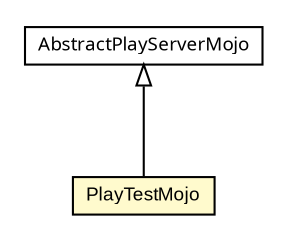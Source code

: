 #!/usr/local/bin/dot
#
# Class diagram 
# Generated by UmlGraph version 4.6 (http://www.spinellis.gr/sw/umlgraph)
#

digraph G {
	edge [fontname="arial",fontsize=10,labelfontname="arial",labelfontsize=10];
	node [fontname="arial",fontsize=10,shape=plaintext];
	// com.google.code.play.PlayTestMojo
	c695 [label=<<table border="0" cellborder="1" cellspacing="0" cellpadding="2" port="p" bgcolor="lemonChiffon" href="./PlayTestMojo.html">
		<tr><td><table border="0" cellspacing="0" cellpadding="1">
			<tr><td> PlayTestMojo </td></tr>
		</table></td></tr>
		</table>>, fontname="arial", fontcolor="black", fontsize=9.0];
	// com.google.code.play.AbstractPlayServerMojo
	c706 [label=<<table border="0" cellborder="1" cellspacing="0" cellpadding="2" port="p" href="./AbstractPlayServerMojo.html">
		<tr><td><table border="0" cellspacing="0" cellpadding="1">
			<tr><td><font face="ariali"> AbstractPlayServerMojo </font></td></tr>
		</table></td></tr>
		</table>>, fontname="arial", fontcolor="black", fontsize=9.0];
	//com.google.code.play.PlayTestMojo extends com.google.code.play.AbstractPlayServerMojo
	c706:p -> c695:p [dir=back,arrowtail=empty];
}

